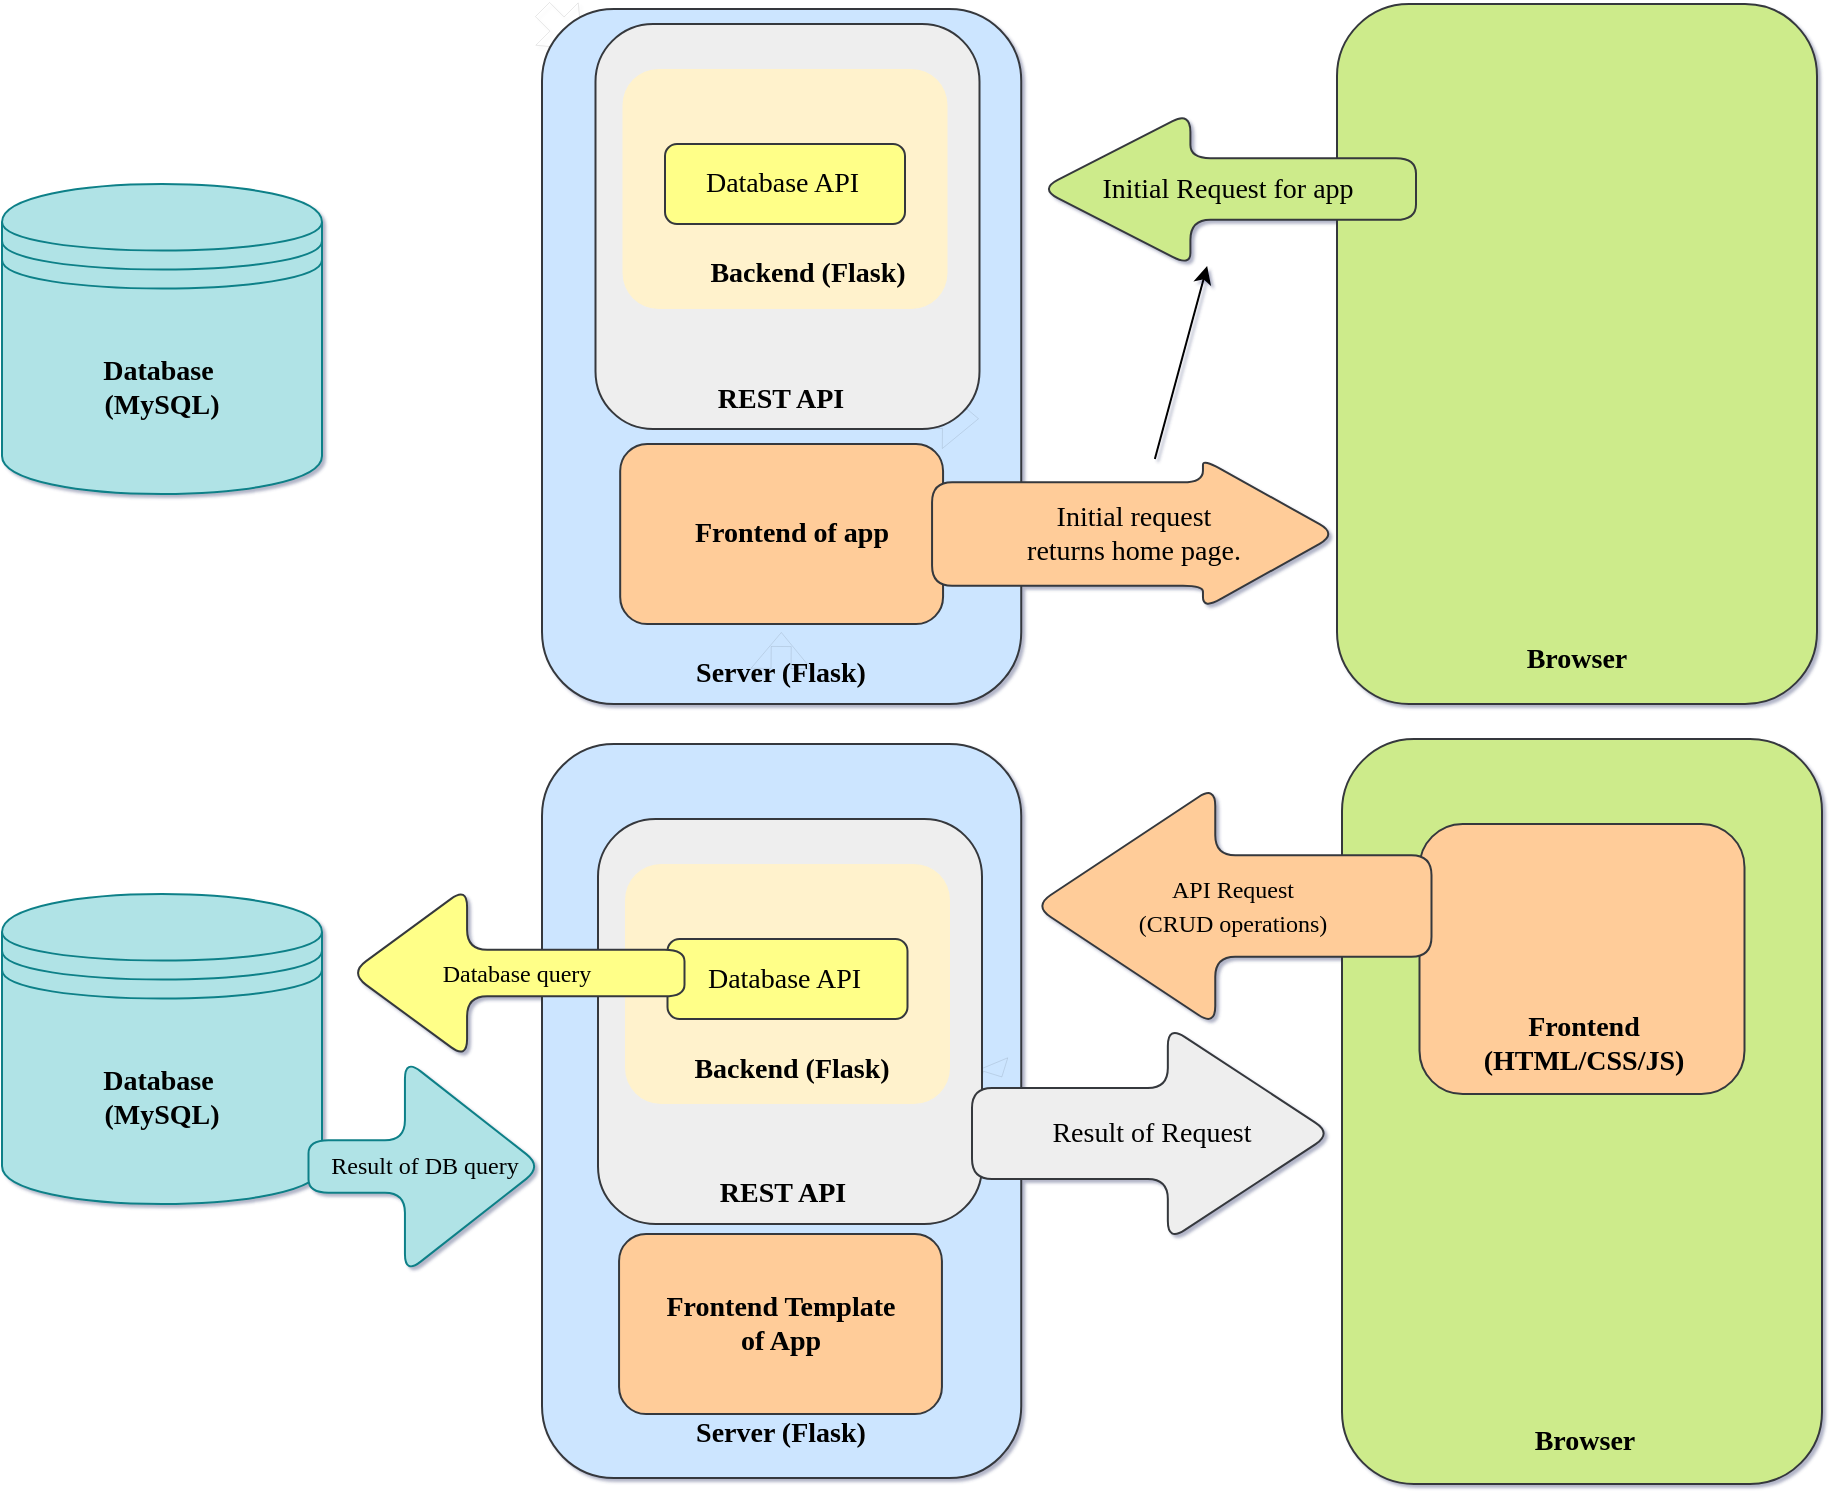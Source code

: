 <mxfile>
    <diagram id="61Zt1ZswU9080YyVX2rb" name="Page-1">
        <mxGraphModel dx="1140" dy="884" grid="0" gridSize="11" guides="1" tooltips="1" connect="1" arrows="1" fold="1" page="1" pageScale="1" pageWidth="1100" pageHeight="850" background="#ffffff" math="0" shadow="1">
            <root>
                <mxCell id="0"/>
                <mxCell id="1" parent="0"/>
                <mxCell id="6" value="" style="rounded=1;whiteSpace=wrap;html=1;fontFamily=Verdana;fontSize=14;fillColor=#cce5ff;strokeColor=#36393d;" parent="1" vertex="1">
                    <mxGeometry x="310" y="400" width="239.62" height="367" as="geometry"/>
                </mxCell>
                <mxCell id="65" value="" style="edgeStyle=none;shape=flexArrow;html=1;strokeColor=default;strokeWidth=0;fontFamily=Verdana;fontSize=14;fontColor=#000000;sourcePerimeterSpacing=-1;targetPerimeterSpacing=4;elbow=vertical;" parent="1" source="62" target="64" edge="1">
                    <mxGeometry relative="1" as="geometry"/>
                </mxCell>
                <mxCell id="62" value="" style="rounded=1;whiteSpace=wrap;html=1;fontFamily=Verdana;fontSize=14;fillColor=#eeeeee;strokeColor=#36393d;" parent="1" vertex="1">
                    <mxGeometry x="338" y="437.5" width="192" height="202.5" as="geometry"/>
                </mxCell>
                <mxCell id="7" value="&lt;b&gt;Server (Flask)&lt;/b&gt;" style="text;html=1;strokeColor=none;fillColor=none;align=center;verticalAlign=middle;whiteSpace=wrap;rounded=0;fontFamily=Verdana;fontSize=14;fontColor=#000000;" parent="1" vertex="1">
                    <mxGeometry x="370.75" y="730" width="117" height="30" as="geometry"/>
                </mxCell>
                <mxCell id="8" value="" style="rounded=1;whiteSpace=wrap;html=1;fontFamily=Verdana;fontSize=14;fillColor=#cdeb8b;strokeColor=#36393d;imageWidth=24;" parent="1" vertex="1">
                    <mxGeometry x="710" y="397.5" width="240" height="372.5" as="geometry"/>
                </mxCell>
                <mxCell id="9" value="&lt;b&gt;Browser&lt;/b&gt;" style="text;html=1;strokeColor=none;fillColor=none;align=center;verticalAlign=middle;whiteSpace=wrap;rounded=0;fontFamily=Verdana;fontSize=14;fontColor=#000000;" parent="1" vertex="1">
                    <mxGeometry x="783.5" y="734" width="95" height="30" as="geometry"/>
                </mxCell>
                <mxCell id="10" value="" style="rounded=1;whiteSpace=wrap;html=1;fontFamily=Verdana;fontSize=14;fillColor=#fff2cc;strokeColor=none;" parent="1" vertex="1">
                    <mxGeometry x="351.5" y="460" width="162.5" height="120" as="geometry"/>
                </mxCell>
                <mxCell id="37" value="" style="rounded=1;whiteSpace=wrap;html=1;fontFamily=Verdana;fontSize=14;fillColor=#ffcc99;strokeColor=#36393d;arcSize=16;" parent="1" vertex="1">
                    <mxGeometry x="748.75" y="440" width="162.5" height="135" as="geometry"/>
                </mxCell>
                <mxCell id="38" value="&lt;b&gt;&lt;font style=&quot;font-size: 14px;&quot;&gt;Frontend&lt;br&gt;(HTML/CSS/JS)&lt;/font&gt;&lt;/b&gt;" style="text;html=1;strokeColor=none;fillColor=none;align=center;verticalAlign=middle;whiteSpace=wrap;rounded=0;fontFamily=Verdana;fontSize=12;fontColor=#000000;" parent="1" vertex="1">
                    <mxGeometry x="776" y="534.5" width="110" height="30" as="geometry"/>
                </mxCell>
                <mxCell id="11" value="&lt;b&gt;Backend (Flask)&lt;/b&gt;" style="text;html=1;strokeColor=none;fillColor=none;align=center;verticalAlign=middle;whiteSpace=wrap;rounded=0;fontFamily=Verdana;fontSize=14;fontColor=#000000;" parent="1" vertex="1">
                    <mxGeometry x="359.06" y="537.5" width="152" height="50" as="geometry"/>
                </mxCell>
                <mxCell id="41" value="&lt;font color=&quot;#000000&quot;&gt;&lt;b&gt;Database&amp;nbsp;&lt;br&gt;(MySQL)&lt;/b&gt;&lt;/font&gt;" style="shape=datastore;whiteSpace=wrap;html=1;fontFamily=Verdana;fontSize=14;fillColor=#b0e3e6;strokeColor=#0e8088;" parent="1" vertex="1">
                    <mxGeometry x="40" y="475" width="160" height="155" as="geometry"/>
                </mxCell>
                <mxCell id="42" style="edgeStyle=none;shape=flexArrow;html=1;exitX=0;exitY=0;exitDx=0;exitDy=0;strokeColor=default;strokeWidth=0;fontFamily=Verdana;fontSize=12;fontColor=#000000;sourcePerimeterSpacing=-1;targetPerimeterSpacing=4;elbow=vertical;" parent="1" source="43" edge="1">
                    <mxGeometry relative="1" as="geometry">
                        <mxPoint x="330" y="52.5" as="targetPoint"/>
                    </mxGeometry>
                </mxCell>
                <mxCell id="43" value="" style="rounded=1;whiteSpace=wrap;html=1;fontFamily=Verdana;fontSize=14;fillColor=#cce5ff;strokeColor=#36393d;" parent="1" vertex="1">
                    <mxGeometry x="310" y="32.5" width="239.62" height="347.5" as="geometry"/>
                </mxCell>
                <mxCell id="84" value="" style="edgeStyle=none;shape=flexArrow;html=1;strokeColor=default;strokeWidth=0;fontFamily=Verdana;fontSize=10;fontColor=#000000;sourcePerimeterSpacing=-1;targetPerimeterSpacing=4;elbow=vertical;" parent="1" source="44" target="56" edge="1">
                    <mxGeometry relative="1" as="geometry"/>
                </mxCell>
                <mxCell id="44" value="&lt;b&gt;Server (Flask)&lt;/b&gt;" style="text;html=1;strokeColor=none;fillColor=none;align=center;verticalAlign=middle;whiteSpace=wrap;rounded=0;fontFamily=Verdana;fontSize=14;fontColor=#000000;" parent="1" vertex="1">
                    <mxGeometry x="355.75" y="350" width="147" height="30" as="geometry"/>
                </mxCell>
                <mxCell id="45" value="" style="rounded=1;whiteSpace=wrap;html=1;fontFamily=Verdana;fontSize=14;fillColor=#cdeb8b;strokeColor=#36393d;imageWidth=24;" parent="1" vertex="1">
                    <mxGeometry x="707.5" y="30" width="240" height="350" as="geometry"/>
                </mxCell>
                <mxCell id="46" value="&lt;b&gt;Browser&lt;/b&gt;" style="text;html=1;strokeColor=none;fillColor=none;align=center;verticalAlign=middle;whiteSpace=wrap;rounded=0;fontFamily=Verdana;fontSize=14;fontColor=#000000;" parent="1" vertex="1">
                    <mxGeometry x="780" y="343" width="95" height="30" as="geometry"/>
                </mxCell>
                <mxCell id="48" value="" style="edgeStyle=none;shape=flexArrow;html=1;strokeColor=default;strokeWidth=0;fontFamily=Verdana;fontSize=12;fontColor=#000000;sourcePerimeterSpacing=-1;targetPerimeterSpacing=4;elbow=vertical;" parent="1" edge="1">
                    <mxGeometry relative="1" as="geometry">
                        <mxPoint x="505.44" y="236.974" as="sourcePoint"/>
                        <mxPoint x="528" y="237.111" as="targetPoint"/>
                    </mxGeometry>
                </mxCell>
                <mxCell id="54" value="&lt;font color=&quot;#000000&quot;&gt;&lt;b&gt;Database&amp;nbsp;&lt;br&gt;(MySQL)&lt;/b&gt;&lt;/font&gt;" style="shape=datastore;whiteSpace=wrap;html=1;fontFamily=Verdana;fontSize=14;fillColor=#b0e3e6;strokeColor=#0e8088;" parent="1" vertex="1">
                    <mxGeometry x="40" y="120" width="160" height="155" as="geometry"/>
                </mxCell>
                <mxCell id="60" value="" style="edgeStyle=none;shape=flexArrow;html=1;strokeColor=default;strokeWidth=0;fontFamily=Verdana;fontSize=14;fontColor=#000000;sourcePerimeterSpacing=-1;targetPerimeterSpacing=4;elbow=vertical;" parent="1" source="56" target="59" edge="1">
                    <mxGeometry relative="1" as="geometry"/>
                </mxCell>
                <mxCell id="56" value="" style="rounded=1;whiteSpace=wrap;html=1;fontFamily=Verdana;fontSize=14;fillColor=#ffcc99;strokeColor=#36393d;" parent="1" vertex="1">
                    <mxGeometry x="349.09" y="250" width="161.44" height="90" as="geometry"/>
                </mxCell>
                <mxCell id="57" value="&lt;b&gt;Frontend of app&lt;/b&gt;" style="text;html=1;strokeColor=none;fillColor=none;align=center;verticalAlign=middle;whiteSpace=wrap;rounded=0;fontFamily=Verdana;fontSize=14;fontColor=#000000;" parent="1" vertex="1">
                    <mxGeometry x="375.06" y="280" width="120" height="30" as="geometry"/>
                </mxCell>
                <mxCell id="86" value="" style="edgeStyle=none;html=1;fontSize=12;fontColor=#000000;" edge="1" parent="1" source="59" target="85">
                    <mxGeometry relative="1" as="geometry"/>
                </mxCell>
                <mxCell id="59" value="&lt;font color=&quot;#000000&quot;&gt;Initial request &lt;br&gt;returns home page.&lt;/font&gt;" style="shape=singleArrow;whiteSpace=wrap;html=1;arrowWidth=0.689;arrowSize=0.331;fontSize=14;fontFamily=Verdana;fillColor=#ffcc99;strokeColor=#36393d;rounded=1;align=center;" parent="1" vertex="1">
                    <mxGeometry x="505.03" y="257.5" width="202.47" height="75" as="geometry"/>
                </mxCell>
                <mxCell id="61" value="&lt;font color=&quot;#000000&quot;&gt;Database API&amp;nbsp;&lt;/font&gt;" style="rounded=1;whiteSpace=wrap;html=1;fontFamily=Verdana;fontSize=14;fillColor=#ffff88;strokeColor=#36393d;" parent="1" vertex="1">
                    <mxGeometry x="372.75" y="497.5" width="120" height="40" as="geometry"/>
                </mxCell>
                <mxCell id="63" value="&lt;b&gt;REST API&lt;/b&gt;" style="text;html=1;strokeColor=none;fillColor=none;align=center;verticalAlign=middle;whiteSpace=wrap;rounded=0;fontFamily=Verdana;fontSize=14;fontColor=#000000;" parent="1" vertex="1">
                    <mxGeometry x="390.14" y="610" width="80.72" height="30" as="geometry"/>
                </mxCell>
                <mxCell id="64" value="&lt;font color=&quot;#000000&quot;&gt;Result of Request&lt;/font&gt;" style="shape=singleArrow;whiteSpace=wrap;html=1;arrowWidth=0.423;arrowSize=0.456;fontSize=14;fontFamily=Verdana;fillColor=#eeeeee;strokeColor=#36393d;rounded=1;" parent="1" vertex="1">
                    <mxGeometry x="525" y="541" width="180" height="107.5" as="geometry"/>
                </mxCell>
                <mxCell id="71" value="&lt;font color=&quot;#000000&quot;&gt;&lt;font style=&quot;font-size: 12px;&quot;&gt;API Request&lt;br&gt;(CRUD operations)&lt;/font&gt;&lt;br&gt;&lt;/font&gt;" style="shape=singleArrow;whiteSpace=wrap;html=1;arrowWidth=0.423;arrowSize=0.456;fontSize=14;fontFamily=Verdana;fillColor=#ffcc99;strokeColor=#36393d;rounded=1;direction=west;" parent="1" vertex="1">
                    <mxGeometry x="556" y="421" width="198.75" height="120" as="geometry"/>
                </mxCell>
                <mxCell id="72" value="&lt;font color=&quot;#000000&quot;&gt;&lt;font style=&quot;font-size: 12px;&quot;&gt;Result of DB query&lt;/font&gt;&lt;br&gt;&lt;/font&gt;" style="shape=singleArrow;whiteSpace=wrap;html=1;arrowWidth=0.244;arrowSize=0.587;fontSize=14;fontFamily=Verdana;fillColor=#b0e3e6;strokeColor=#0e8088;rounded=1;direction=east;" parent="1" vertex="1">
                    <mxGeometry x="193.25" y="557.5" width="116.75" height="107.5" as="geometry"/>
                </mxCell>
                <mxCell id="74" value="&lt;font color=&quot;#000000&quot;&gt;&lt;font style=&quot;font-size: 12px;&quot;&gt;Database query&lt;/font&gt;&lt;br&gt;&lt;/font&gt;" style="shape=singleArrow;whiteSpace=wrap;html=1;arrowWidth=0.271;arrowSize=0.35;fontSize=14;fontFamily=Verdana;fillColor=#ffff88;strokeColor=#36393d;rounded=1;direction=west;" parent="1" vertex="1">
                    <mxGeometry x="214" y="471.5" width="167.25" height="86" as="geometry"/>
                </mxCell>
                <mxCell id="79" value="" style="rounded=1;whiteSpace=wrap;html=1;fontFamily=Verdana;fontSize=14;fillColor=#eeeeee;strokeColor=#36393d;" parent="1" vertex="1">
                    <mxGeometry x="336.75" y="40" width="192" height="202.5" as="geometry"/>
                </mxCell>
                <mxCell id="80" value="" style="rounded=1;whiteSpace=wrap;html=1;fontFamily=Verdana;fontSize=14;fillColor=#fff2cc;strokeColor=none;" parent="1" vertex="1">
                    <mxGeometry x="350.25" y="62.5" width="162.5" height="120" as="geometry"/>
                </mxCell>
                <mxCell id="81" value="&lt;b&gt;Backend (Flask)&lt;/b&gt;" style="text;html=1;strokeColor=none;fillColor=none;align=center;verticalAlign=middle;whiteSpace=wrap;rounded=0;fontFamily=Verdana;fontSize=14;fontColor=#000000;" parent="1" vertex="1">
                    <mxGeometry x="367" y="140" width="152" height="50" as="geometry"/>
                </mxCell>
                <mxCell id="82" value="&lt;font color=&quot;#000000&quot;&gt;Database API&amp;nbsp;&lt;/font&gt;" style="rounded=1;whiteSpace=wrap;html=1;fontFamily=Verdana;fontSize=14;fillColor=#ffff88;strokeColor=#36393d;" parent="1" vertex="1">
                    <mxGeometry x="371.5" y="100" width="120" height="40" as="geometry"/>
                </mxCell>
                <mxCell id="83" value="&lt;b&gt;REST API&lt;/b&gt;" style="text;html=1;strokeColor=none;fillColor=none;align=center;verticalAlign=middle;whiteSpace=wrap;rounded=0;fontFamily=Verdana;fontSize=14;fontColor=#000000;" parent="1" vertex="1">
                    <mxGeometry x="388.89" y="212.5" width="80.72" height="30" as="geometry"/>
                </mxCell>
                <mxCell id="85" value="&lt;font color=&quot;#000000&quot;&gt;Initial Request for app&lt;/font&gt;" style="shape=singleArrow;whiteSpace=wrap;html=1;arrowWidth=0.4;arrowSize=0.4;fontSize=14;fontFamily=Verdana;fillColor=#cdeb8b;strokeColor=#36393d;rounded=1;direction=west;" vertex="1" parent="1">
                    <mxGeometry x="559" y="84" width="188" height="77" as="geometry"/>
                </mxCell>
                <mxCell id="87" value="&lt;font color=&quot;#000000&quot;&gt;&lt;b&gt;Frontend Template&lt;br&gt;of App&lt;/b&gt;&lt;/font&gt;" style="rounded=1;whiteSpace=wrap;html=1;fontFamily=Verdana;fontSize=14;fillColor=#ffcc99;strokeColor=#36393d;" vertex="1" parent="1">
                    <mxGeometry x="348.53" y="645" width="161.44" height="90" as="geometry"/>
                </mxCell>
            </root>
        </mxGraphModel>
    </diagram>
</mxfile>